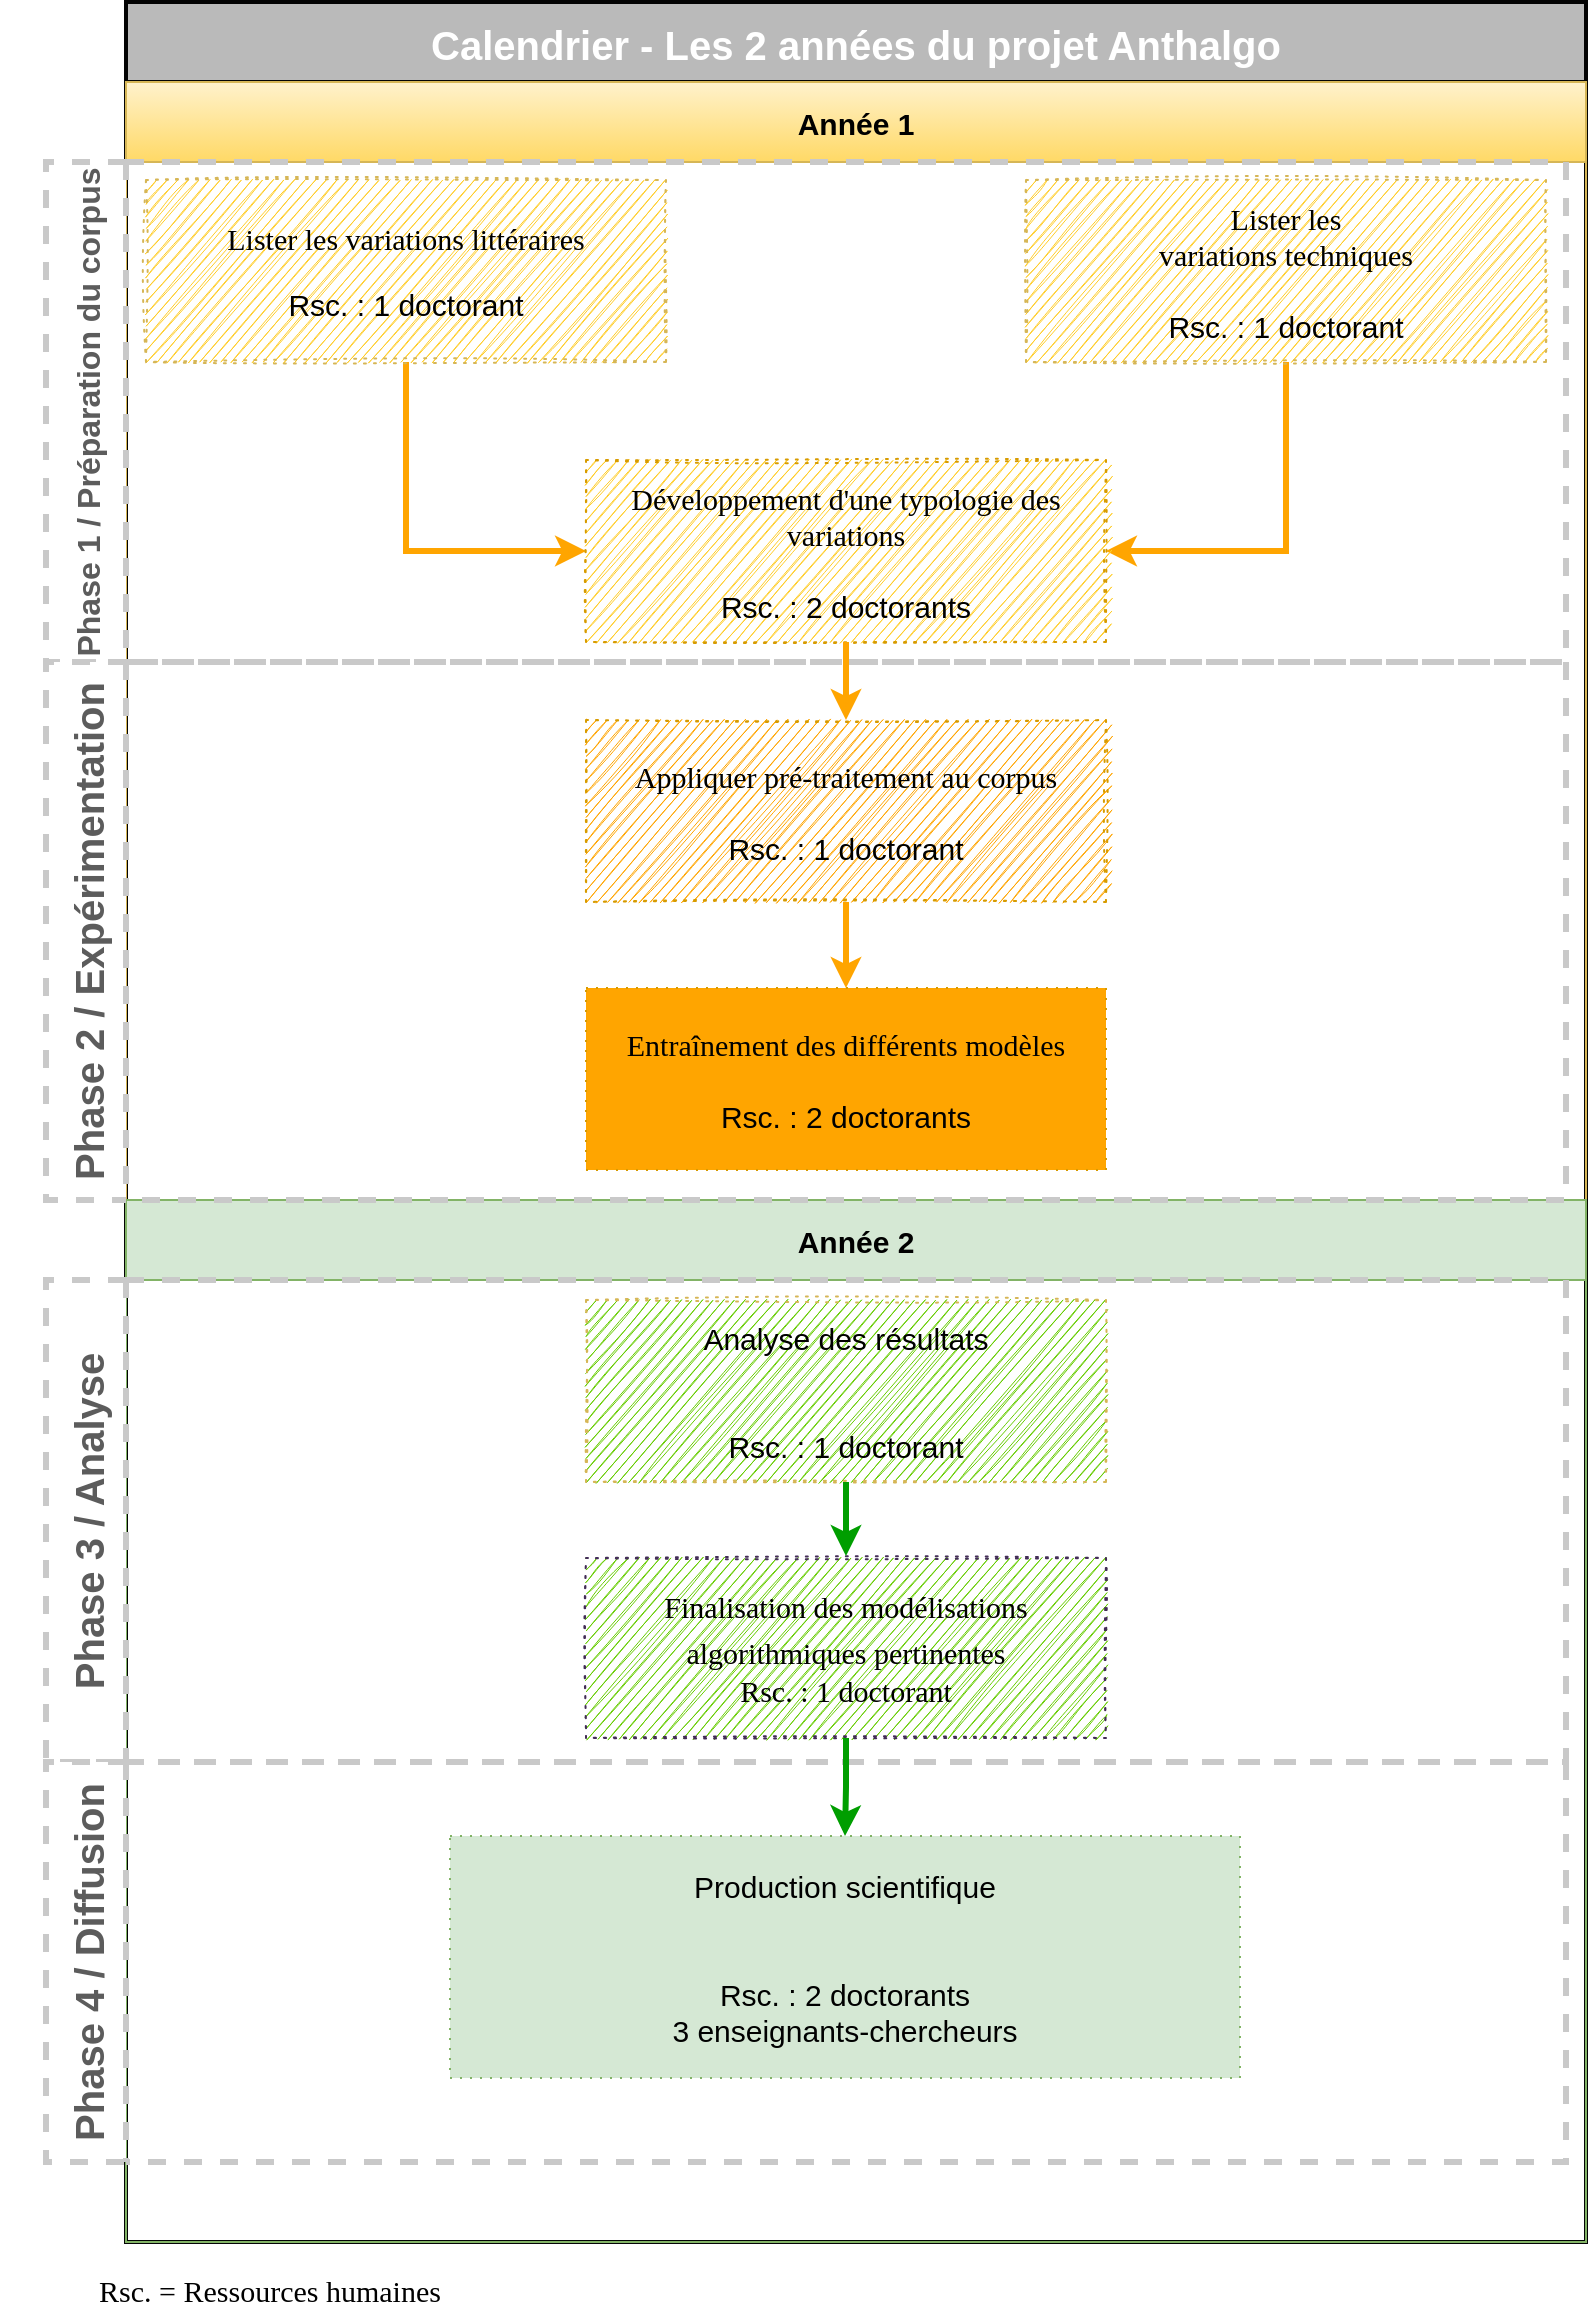 <mxfile version="16.2.3" type="github">
  <diagram id="67H3rBDdoItOkYTrAJD3" name="Page-1">
    <mxGraphModel dx="1350" dy="793" grid="1" gridSize="10" guides="1" tooltips="1" connect="1" arrows="1" fold="1" page="1" pageScale="1" pageWidth="827" pageHeight="1169" math="0" shadow="0">
      <root>
        <mxCell id="0" />
        <mxCell id="1" parent="0" />
        <mxCell id="vdsjULqOPzu0NttrxO3h-123" value="Calendrier - Les 2 années du projet Anthalgo" style="swimlane;startSize=40;fillColor=#BABABA;strokeColor=#030303;fontSize=20;gradientColor=none;strokeWidth=2;fontColor=#FFFFFF;" vertex="1" parent="1">
          <mxGeometry x="80" y="1" width="730" height="1120" as="geometry" />
        </mxCell>
        <mxCell id="vdsjULqOPzu0NttrxO3h-125" value="Année 1" style="swimlane;startSize=40;fillColor=#fff2cc;strokeColor=#d6b656;fontSize=15;gradientColor=#ffd966;" vertex="1" parent="vdsjULqOPzu0NttrxO3h-123">
          <mxGeometry y="40" width="730" height="560" as="geometry" />
        </mxCell>
        <mxCell id="vdsjULqOPzu0NttrxO3h-128" value="Phase 1 / Préparation du corpus" style="swimlane;horizontal=0;dashed=1;startSize=40;fontSize=16;strokeWidth=3;strokeColor=#C9C9C9;fontColor=#5C5C5C;" vertex="1" parent="vdsjULqOPzu0NttrxO3h-125">
          <mxGeometry x="-40" y="40" width="760" height="250" as="geometry" />
        </mxCell>
        <mxCell id="vdsjULqOPzu0NttrxO3h-243" value="" style="edgeStyle=orthogonalEdgeStyle;rounded=0;orthogonalLoop=1;jettySize=auto;html=1;fontFamily=Garamond;fontSize=17;fontColor=#000000;endSize=6;strokeColor=#FFA500;strokeWidth=3;entryX=1;entryY=0.5;entryDx=0;entryDy=0;" edge="1" parent="vdsjULqOPzu0NttrxO3h-128" source="vdsjULqOPzu0NttrxO3h-135" target="vdsjULqOPzu0NttrxO3h-142">
          <mxGeometry relative="1" as="geometry">
            <mxPoint x="620" y="180" as="targetPoint" />
          </mxGeometry>
        </mxCell>
        <mxCell id="vdsjULqOPzu0NttrxO3h-135" value="&lt;div align=&quot;center&quot;&gt;&lt;font face=&quot;Garamond&quot;&gt;Lister les&lt;br&gt;&lt;/font&gt;&lt;/div&gt;&lt;div align=&quot;center&quot;&gt;&lt;font face=&quot;Garamond&quot;&gt;variations techniques&lt;/font&gt;&lt;/div&gt;&lt;div&gt;&lt;br&gt;&lt;/div&gt;&lt;div&gt;Rsc. : 1 doctorant&lt;br&gt;&lt;/div&gt;" style="rounded=0;whiteSpace=wrap;html=1;dashed=1;fontSize=15;fillColor=#FFCD28;strokeColor=#d6b656;dashPattern=1 4;gradientColor=none;align=center;shadow=0;glass=0;sketch=1;" vertex="1" parent="vdsjULqOPzu0NttrxO3h-128">
          <mxGeometry x="490" y="9" width="260" height="91" as="geometry" />
        </mxCell>
        <mxCell id="vdsjULqOPzu0NttrxO3h-232" value="" style="edgeStyle=orthogonalEdgeStyle;rounded=0;orthogonalLoop=1;jettySize=auto;html=1;fontFamily=Garamond;fontSize=17;fontColor=#000000;endSize=6;strokeColor=#FFA500;strokeWidth=3;startArrow=none;" edge="1" parent="vdsjULqOPzu0NttrxO3h-128">
          <mxGeometry relative="1" as="geometry">
            <mxPoint x="380" y="139" as="sourcePoint" />
            <mxPoint x="380" y="139" as="targetPoint" />
          </mxGeometry>
        </mxCell>
        <mxCell id="vdsjULqOPzu0NttrxO3h-244" value="" style="edgeStyle=orthogonalEdgeStyle;rounded=0;orthogonalLoop=1;jettySize=auto;html=1;fontFamily=Garamond;fontSize=17;fontColor=#000000;endSize=6;strokeColor=#FFA500;strokeWidth=3;entryX=0;entryY=0.5;entryDx=0;entryDy=0;" edge="1" parent="vdsjULqOPzu0NttrxO3h-128" source="vdsjULqOPzu0NttrxO3h-145" target="vdsjULqOPzu0NttrxO3h-142">
          <mxGeometry relative="1" as="geometry">
            <mxPoint x="180" y="180" as="targetPoint" />
          </mxGeometry>
        </mxCell>
        <mxCell id="vdsjULqOPzu0NttrxO3h-145" value="&lt;div align=&quot;center&quot;&gt;&lt;p&gt;&lt;font face=&quot;Garamond&quot;&gt;Lister les variations littéraires&lt;/font&gt;&lt;/p&gt;&lt;p&gt;Rsc. : 1 doctorant&lt;/p&gt;&lt;/div&gt;" style="rounded=0;whiteSpace=wrap;html=1;dashed=1;fontSize=15;fillColor=#FFCD28;strokeColor=#d6b656;dashPattern=1 4;gradientColor=none;align=center;sketch=1;" vertex="1" parent="vdsjULqOPzu0NttrxO3h-128">
          <mxGeometry x="50" y="9" width="260" height="91" as="geometry" />
        </mxCell>
        <mxCell id="vdsjULqOPzu0NttrxO3h-142" value="&lt;div&gt;&lt;font face=&quot;Garamond&quot;&gt;Développement d&#39;une typologie des variations&lt;/font&gt;&lt;/div&gt;&lt;div&gt;&lt;br&gt;&lt;/div&gt;&lt;div&gt;Rsc. : 2 doctorants&lt;/div&gt;" style="rounded=0;whiteSpace=wrap;html=1;dashed=1;fontSize=15;dashPattern=1 4;fillColor=#FFCD28;strokeColor=#d79b00;gradientColor=none;sketch=1;" vertex="1" parent="vdsjULqOPzu0NttrxO3h-128">
          <mxGeometry x="270" y="149" width="260" height="91" as="geometry" />
        </mxCell>
        <mxCell id="vdsjULqOPzu0NttrxO3h-126" value="Année 2" style="swimlane;startSize=40;fillColor=#d5e8d4;strokeColor=#82b366;fontSize=15;" vertex="1" parent="vdsjULqOPzu0NttrxO3h-125">
          <mxGeometry y="559" width="730" height="521" as="geometry" />
        </mxCell>
        <mxCell id="vdsjULqOPzu0NttrxO3h-132" value="Phase 3 / Analyse" style="swimlane;horizontal=0;dashed=1;startSize=40;fontSize=20;strokeColor=#C9C9C9;strokeWidth=3;fontColor=#5C5C5C;" vertex="1" parent="vdsjULqOPzu0NttrxO3h-125">
          <mxGeometry x="-40" y="599" width="760" height="241" as="geometry" />
        </mxCell>
        <mxCell id="vdsjULqOPzu0NttrxO3h-150" value="" style="rounded=0;whiteSpace=wrap;html=1;dashed=1;fontSize=15;dashPattern=1 4;fillColor=#66CC00;strokeColor=#432D57;fontColor=#ffffff;sketch=1;" vertex="1" parent="vdsjULqOPzu0NttrxO3h-132">
          <mxGeometry x="270" y="139" width="260" height="90" as="geometry" />
        </mxCell>
        <mxCell id="vdsjULqOPzu0NttrxO3h-197" value="&lt;div&gt;&lt;font style=&quot;font-size: 15px&quot;&gt;Finalisation des modélisations algorithmiques pertinentes&lt;/font&gt;&lt;/div&gt;&lt;div style=&quot;font-size: 15px&quot;&gt;Rsc. : 1 doctorant&lt;/div&gt;" style="text;html=1;strokeColor=none;fillColor=none;align=center;verticalAlign=middle;whiteSpace=wrap;rounded=0;shadow=0;glass=0;dashed=1;sketch=1;fontFamily=Garamond;fontSize=19;fontColor=#000000;" vertex="1" parent="vdsjULqOPzu0NttrxO3h-132">
          <mxGeometry x="280" y="138" width="240" height="90" as="geometry" />
        </mxCell>
        <mxCell id="vdsjULqOPzu0NttrxO3h-151" value="&lt;div&gt;Analyse des résultats&lt;br&gt;&lt;/div&gt;&lt;div&gt;&lt;br&gt;&lt;/div&gt;&lt;div&gt;&lt;br&gt;&lt;/div&gt;Rsc. : 1 doctorant" style="rounded=0;whiteSpace=wrap;html=1;dashed=1;fontSize=15;fillColor=#66CC00;strokeColor=#d6b656;dashPattern=1 4;gradientColor=none;sketch=1;" vertex="1" parent="vdsjULqOPzu0NttrxO3h-132">
          <mxGeometry x="270" y="10" width="260" height="91" as="geometry" />
        </mxCell>
        <mxCell id="vdsjULqOPzu0NttrxO3h-246" value="" style="edgeStyle=orthogonalEdgeStyle;rounded=0;orthogonalLoop=1;jettySize=auto;html=1;fontFamily=Garamond;fontSize=20;fontColor=#FFFFFF;endSize=6;strokeColor=#009E00;strokeWidth=3;exitX=0.5;exitY=1;exitDx=0;exitDy=0;entryX=0.5;entryY=0;entryDx=0;entryDy=0;" edge="1" parent="vdsjULqOPzu0NttrxO3h-132" source="vdsjULqOPzu0NttrxO3h-151" target="vdsjULqOPzu0NttrxO3h-197">
          <mxGeometry relative="1" as="geometry">
            <mxPoint x="410" y="230" as="sourcePoint" />
            <mxPoint x="400" y="130" as="targetPoint" />
          </mxGeometry>
        </mxCell>
        <mxCell id="vdsjULqOPzu0NttrxO3h-133" value="Phase 4 / Diffusion" style="swimlane;horizontal=0;dashed=1;startSize=40;fontSize=20;strokeWidth=3;strokeColor=#C9C9C9;fontColor=#5C5C5C;" vertex="1" parent="vdsjULqOPzu0NttrxO3h-125">
          <mxGeometry x="-40" y="840" width="760" height="200" as="geometry" />
        </mxCell>
        <mxCell id="vdsjULqOPzu0NttrxO3h-245" value="&lt;div&gt;Production scientifique&lt;/div&gt;&lt;div&gt;&lt;br&gt;&lt;/div&gt;&lt;div&gt;&lt;br&gt;&lt;/div&gt;&lt;div&gt;Rsc. : 2 doctorants&lt;/div&gt;&lt;div&gt;3 enseignants-chercheurs&lt;br&gt;&lt;/div&gt;" style="rounded=0;whiteSpace=wrap;html=1;dashed=1;fontSize=15;dashPattern=1 4;fillColor=#d5e8d4;strokeColor=#82b366;sketch=0;" vertex="1" parent="vdsjULqOPzu0NttrxO3h-133">
          <mxGeometry x="202" y="37" width="395" height="121" as="geometry" />
        </mxCell>
        <mxCell id="vdsjULqOPzu0NttrxO3h-190" value="" style="edgeStyle=orthogonalEdgeStyle;rounded=0;orthogonalLoop=1;jettySize=auto;html=1;fontFamily=Garamond;fontSize=20;fontColor=#FFFFFF;endSize=6;strokeColor=#009E00;strokeWidth=3;entryX=0.5;entryY=0;entryDx=0;entryDy=0;" edge="1" parent="vdsjULqOPzu0NttrxO3h-125" source="vdsjULqOPzu0NttrxO3h-150" target="vdsjULqOPzu0NttrxO3h-245">
          <mxGeometry relative="1" as="geometry">
            <mxPoint x="360" y="857" as="targetPoint" />
          </mxGeometry>
        </mxCell>
        <mxCell id="vdsjULqOPzu0NttrxO3h-222" value="Rsc. = Ressources humaines" style="text;html=1;strokeColor=none;fillColor=none;align=center;verticalAlign=middle;whiteSpace=wrap;rounded=0;shadow=0;glass=0;dashed=1;sketch=1;fontFamily=Garamond;fontSize=15;fontColor=#000000;" vertex="1" parent="1">
          <mxGeometry x="17" y="1130" width="270" height="30" as="geometry" />
        </mxCell>
        <mxCell id="vdsjULqOPzu0NttrxO3h-134" value="Phase 2 / Expérimentation" style="swimlane;horizontal=0;dashed=1;startSize=40;fontSize=20;strokeWidth=3;strokeColor=#C9C9C9;fontColor=#5C5C5C;" vertex="1" parent="1">
          <mxGeometry x="40" y="331" width="760" height="269" as="geometry" />
        </mxCell>
        <mxCell id="vdsjULqOPzu0NttrxO3h-230" style="edgeStyle=orthogonalEdgeStyle;rounded=0;orthogonalLoop=1;jettySize=auto;html=1;fontFamily=Garamond;fontSize=17;fontColor=#000000;endSize=6;strokeColor=#FFA500;strokeWidth=3;" edge="1" parent="vdsjULqOPzu0NttrxO3h-134" source="vdsjULqOPzu0NttrxO3h-173" target="vdsjULqOPzu0NttrxO3h-227">
          <mxGeometry relative="1" as="geometry" />
        </mxCell>
        <mxCell id="vdsjULqOPzu0NttrxO3h-173" value="&lt;div&gt;&lt;font face=&quot;Garamond&quot;&gt;Appliquer pré-traitement au corpus&lt;/font&gt;&lt;/div&gt;&lt;div&gt;&lt;br&gt;&lt;/div&gt;&lt;div&gt;Rsc. : 1 doctorant&lt;/div&gt;" style="rounded=0;whiteSpace=wrap;html=1;dashed=1;fontSize=15;dashPattern=1 4;fillColor=#FFA500;strokeColor=#d79b00;gradientColor=none;sketch=1;" vertex="1" parent="vdsjULqOPzu0NttrxO3h-134">
          <mxGeometry x="270" y="29" width="260" height="91" as="geometry" />
        </mxCell>
        <mxCell id="vdsjULqOPzu0NttrxO3h-227" value="&lt;div&gt;&lt;font face=&quot;Garamond&quot;&gt;Entraînement des différents modèles&lt;br&gt;&lt;/font&gt;&lt;/div&gt;&lt;div&gt;&lt;br&gt;&lt;/div&gt;&lt;div&gt;Rsc. : 2 doctorants&lt;/div&gt;" style="rounded=0;whiteSpace=wrap;html=1;dashed=1;fontSize=15;dashPattern=1 4;fillColor=#FFA500;strokeColor=#d79b00;gradientColor=none;sketch=0;" vertex="1" parent="vdsjULqOPzu0NttrxO3h-134">
          <mxGeometry x="270" y="163" width="260" height="91" as="geometry" />
        </mxCell>
        <mxCell id="vdsjULqOPzu0NttrxO3h-174" value="" style="edgeStyle=orthogonalEdgeStyle;rounded=0;orthogonalLoop=1;jettySize=auto;html=1;fontSize=15;endSize=6;strokeColor=#FFA500;strokeWidth=3;exitX=0.5;exitY=1;exitDx=0;exitDy=0;" edge="1" parent="1" source="vdsjULqOPzu0NttrxO3h-142" target="vdsjULqOPzu0NttrxO3h-173">
          <mxGeometry relative="1" as="geometry">
            <mxPoint x="240" y="581" as="sourcePoint" />
          </mxGeometry>
        </mxCell>
      </root>
    </mxGraphModel>
  </diagram>
</mxfile>
